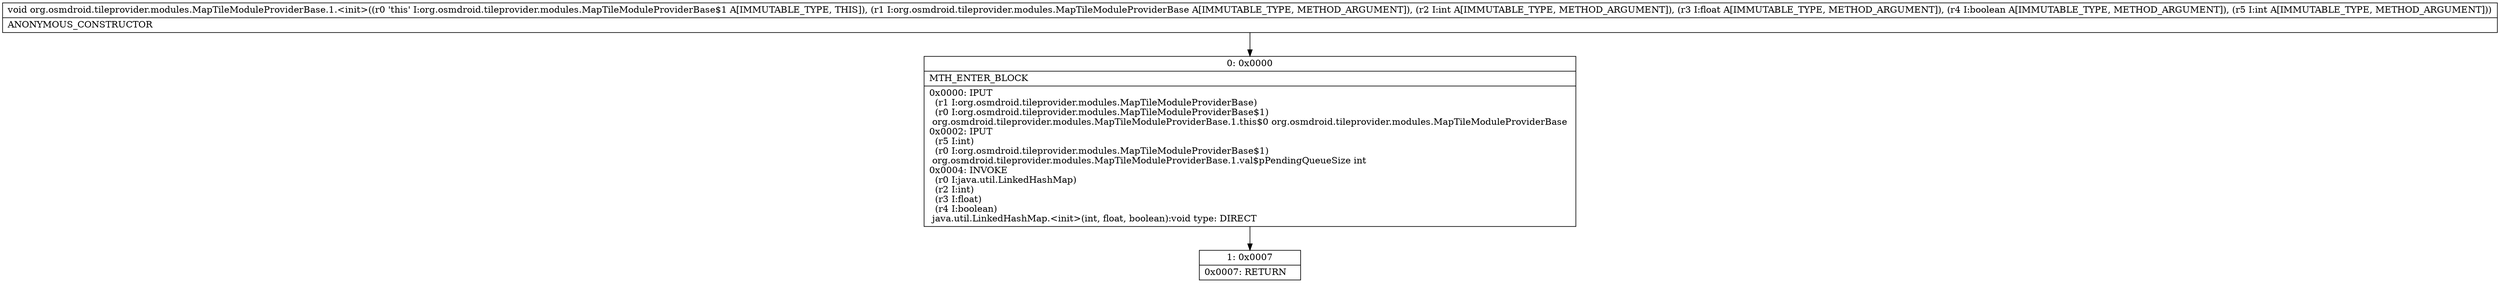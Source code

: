 digraph "CFG fororg.osmdroid.tileprovider.modules.MapTileModuleProviderBase.1.\<init\>(Lorg\/osmdroid\/tileprovider\/modules\/MapTileModuleProviderBase;IFZI)V" {
Node_0 [shape=record,label="{0\:\ 0x0000|MTH_ENTER_BLOCK\l|0x0000: IPUT  \l  (r1 I:org.osmdroid.tileprovider.modules.MapTileModuleProviderBase)\l  (r0 I:org.osmdroid.tileprovider.modules.MapTileModuleProviderBase$1)\l org.osmdroid.tileprovider.modules.MapTileModuleProviderBase.1.this$0 org.osmdroid.tileprovider.modules.MapTileModuleProviderBase \l0x0002: IPUT  \l  (r5 I:int)\l  (r0 I:org.osmdroid.tileprovider.modules.MapTileModuleProviderBase$1)\l org.osmdroid.tileprovider.modules.MapTileModuleProviderBase.1.val$pPendingQueueSize int \l0x0004: INVOKE  \l  (r0 I:java.util.LinkedHashMap)\l  (r2 I:int)\l  (r3 I:float)\l  (r4 I:boolean)\l java.util.LinkedHashMap.\<init\>(int, float, boolean):void type: DIRECT \l}"];
Node_1 [shape=record,label="{1\:\ 0x0007|0x0007: RETURN   \l}"];
MethodNode[shape=record,label="{void org.osmdroid.tileprovider.modules.MapTileModuleProviderBase.1.\<init\>((r0 'this' I:org.osmdroid.tileprovider.modules.MapTileModuleProviderBase$1 A[IMMUTABLE_TYPE, THIS]), (r1 I:org.osmdroid.tileprovider.modules.MapTileModuleProviderBase A[IMMUTABLE_TYPE, METHOD_ARGUMENT]), (r2 I:int A[IMMUTABLE_TYPE, METHOD_ARGUMENT]), (r3 I:float A[IMMUTABLE_TYPE, METHOD_ARGUMENT]), (r4 I:boolean A[IMMUTABLE_TYPE, METHOD_ARGUMENT]), (r5 I:int A[IMMUTABLE_TYPE, METHOD_ARGUMENT]))  | ANONYMOUS_CONSTRUCTOR\l}"];
MethodNode -> Node_0;
Node_0 -> Node_1;
}

